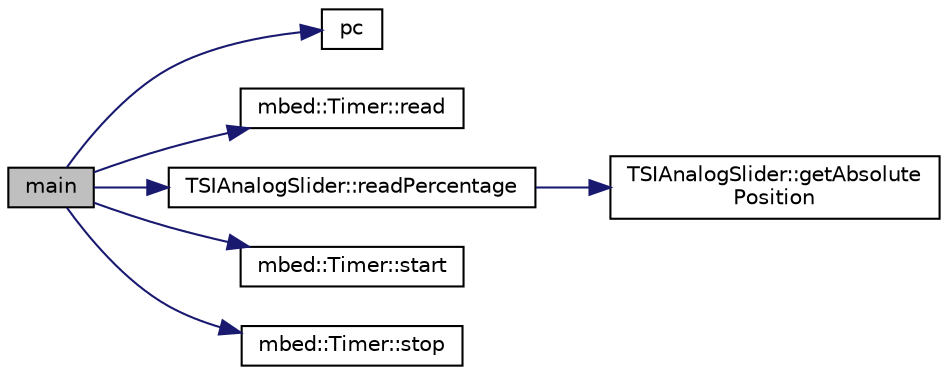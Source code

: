 digraph "main"
{
 // LATEX_PDF_SIZE
  edge [fontname="Helvetica",fontsize="10",labelfontname="Helvetica",labelfontsize="10"];
  node [fontname="Helvetica",fontsize="10",shape=record];
  rankdir="LR";
  Node1 [label="main",height=0.2,width=0.4,color="black", fillcolor="grey75", style="filled", fontcolor="black",tooltip=" "];
  Node1 -> Node2 [color="midnightblue",fontsize="10",style="solid",fontname="Helvetica"];
  Node2 [label="pc",height=0.2,width=0.4,color="black", fillcolor="white", style="filled",URL="$main_8cpp.html#a81e0624d7e9f10f8f7e52a569ba24753",tooltip=" "];
  Node1 -> Node3 [color="midnightblue",fontsize="10",style="solid",fontname="Helvetica"];
  Node3 [label="mbed::Timer::read",height=0.2,width=0.4,color="black", fillcolor="white", style="filled",URL="$group__drivers.html#ga868d9d1513fbaf34c4d5d15a7fa4baa8",tooltip=" "];
  Node1 -> Node4 [color="midnightblue",fontsize="10",style="solid",fontname="Helvetica"];
  Node4 [label="TSIAnalogSlider::readPercentage",height=0.2,width=0.4,color="black", fillcolor="white", style="filled",URL="$class_t_s_i_analog_slider.html#ac269bbe9a24cd83f9cb8197cd150203f",tooltip=" "];
  Node4 -> Node5 [color="midnightblue",fontsize="10",style="solid",fontname="Helvetica"];
  Node5 [label="TSIAnalogSlider::getAbsolute\lPosition",height=0.2,width=0.4,color="black", fillcolor="white", style="filled",URL="$class_t_s_i_analog_slider.html#a0bbd64bde1bf4266565be9b55d6fcc16",tooltip=" "];
  Node1 -> Node6 [color="midnightblue",fontsize="10",style="solid",fontname="Helvetica"];
  Node6 [label="mbed::Timer::start",height=0.2,width=0.4,color="black", fillcolor="white", style="filled",URL="$group__drivers.html#ga60de64d75454385b23995437f1d72669",tooltip=" "];
  Node1 -> Node7 [color="midnightblue",fontsize="10",style="solid",fontname="Helvetica"];
  Node7 [label="mbed::Timer::stop",height=0.2,width=0.4,color="black", fillcolor="white", style="filled",URL="$group__drivers.html#ga8c528baf37154d347366083f0f816846",tooltip=" "];
}
